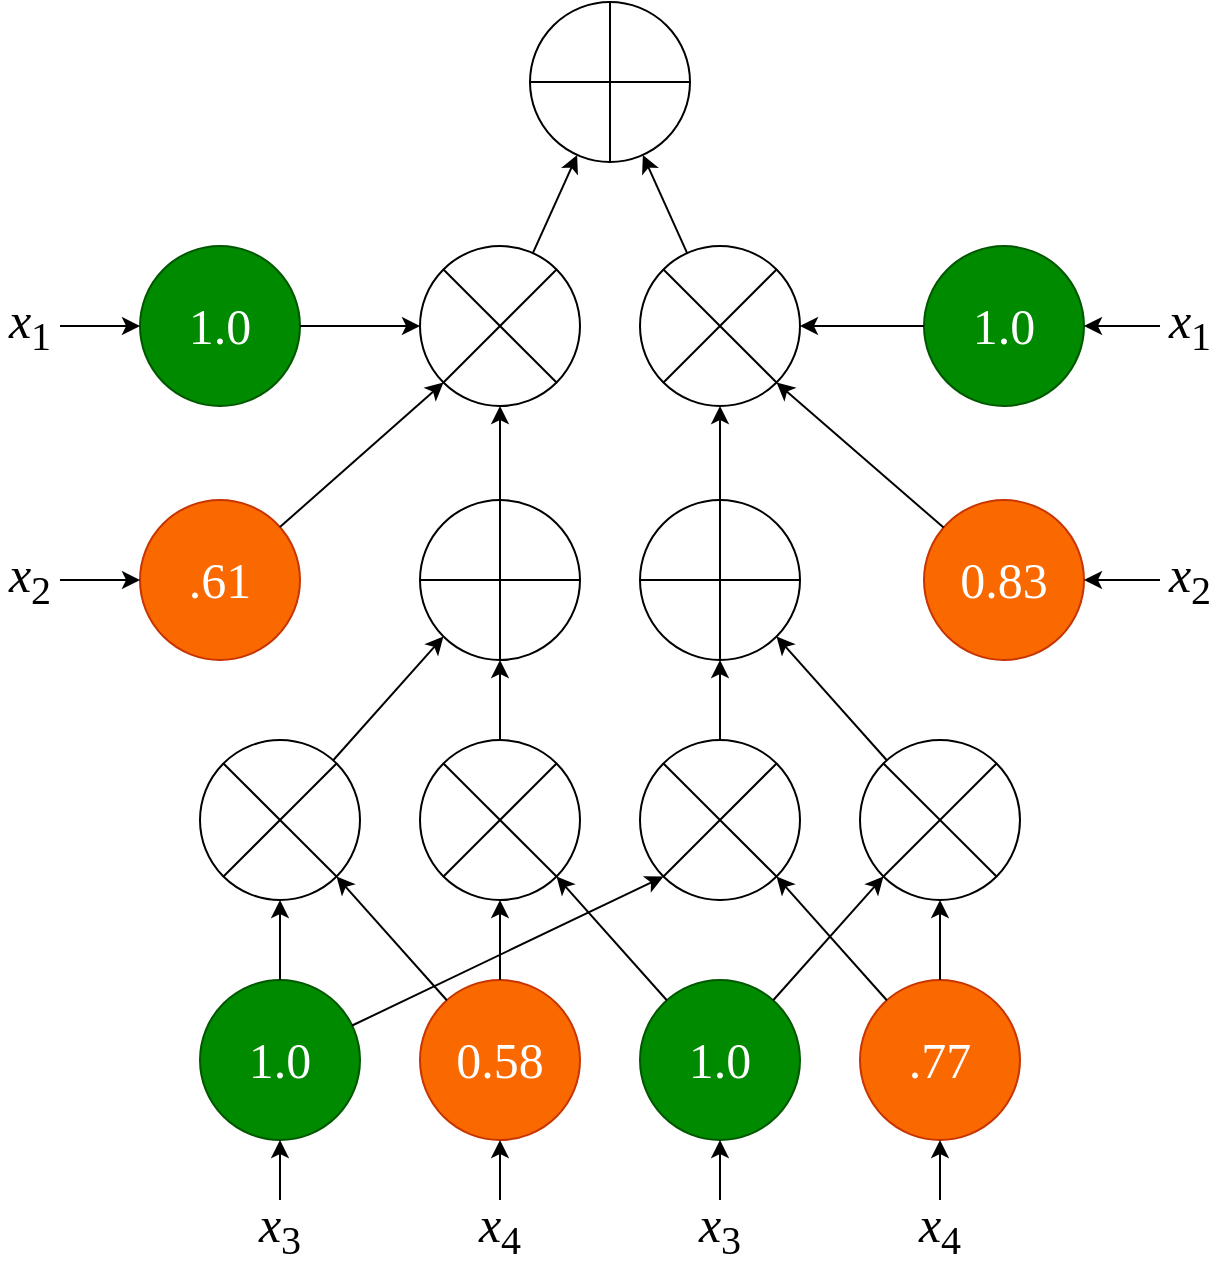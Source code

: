<mxfile version="21.2.8" type="device">
  <diagram name="Page-1" id="Inq1Hw6wfs_KIvEQWjql">
    <mxGraphModel dx="186" dy="606" grid="1" gridSize="10" guides="1" tooltips="1" connect="1" arrows="1" fold="1" page="1" pageScale="1" pageWidth="850" pageHeight="1100" math="0" shadow="0">
      <root>
        <mxCell id="0" />
        <mxCell id="1" parent="0" />
        <mxCell id="gyXMwO3ofP4Fgjw1sUbA-225" value="" style="group;fontFamily=Times New Roman;fontSize=25;fillColor=default;" parent="1" vertex="1" connectable="0">
          <mxGeometry x="850" width="610" height="629" as="geometry" />
        </mxCell>
        <mxCell id="gyXMwO3ofP4Fgjw1sUbA-120" value="&lt;font style=&quot;&quot;&gt;&lt;i style=&quot;font-size: 25px;&quot;&gt;x&lt;/i&gt;&lt;sub style=&quot;&quot;&gt;&lt;font style=&quot;font-size: 20px;&quot;&gt;4&lt;/font&gt;&lt;/sub&gt;&lt;/font&gt;" style="text;html=1;strokeColor=none;fillColor=none;align=center;verticalAlign=middle;whiteSpace=wrap;rounded=0;fontFamily=Times New Roman;fontSize=25;" parent="gyXMwO3ofP4Fgjw1sUbA-225" vertex="1">
          <mxGeometry x="235" y="599" width="30" height="30" as="geometry" />
        </mxCell>
        <mxCell id="gyXMwO3ofP4Fgjw1sUbA-122" value="&lt;font style=&quot;&quot;&gt;&lt;span style=&quot;font-size: 25px; font-style: italic;&quot;&gt;x&lt;/span&gt;&lt;sub style=&quot;&quot;&gt;&lt;font style=&quot;font-size: 20px;&quot;&gt;3&lt;/font&gt;&lt;/sub&gt;&lt;/font&gt;" style="text;html=1;strokeColor=none;fillColor=none;align=center;verticalAlign=middle;whiteSpace=wrap;rounded=0;fontFamily=Times New Roman;fontSize=25;" parent="gyXMwO3ofP4Fgjw1sUbA-225" vertex="1">
          <mxGeometry x="125" y="599" width="30" height="30" as="geometry" />
        </mxCell>
        <mxCell id="gyXMwO3ofP4Fgjw1sUbA-123" value="" style="group;fontFamily=Times New Roman;fontSize=25;fontColor=#FFFFFF;" parent="gyXMwO3ofP4Fgjw1sUbA-225" vertex="1" connectable="0">
          <mxGeometry x="100" y="489" width="80" height="80" as="geometry" />
        </mxCell>
        <mxCell id="gyXMwO3ofP4Fgjw1sUbA-124" value="1.0" style="ellipse;whiteSpace=wrap;html=1;aspect=fixed;fontFamily=Times New Roman;fontSize=25;fontColor=#ffffff;fillColor=#008a00;strokeColor=#005700;" parent="gyXMwO3ofP4Fgjw1sUbA-123" vertex="1">
          <mxGeometry width="80" height="80" as="geometry" />
        </mxCell>
        <mxCell id="gyXMwO3ofP4Fgjw1sUbA-121" value="" style="edgeStyle=orthogonalEdgeStyle;rounded=0;orthogonalLoop=1;jettySize=auto;html=1;fontFamily=Times New Roman;fontSize=25;" parent="gyXMwO3ofP4Fgjw1sUbA-225" source="gyXMwO3ofP4Fgjw1sUbA-122" target="gyXMwO3ofP4Fgjw1sUbA-124" edge="1">
          <mxGeometry relative="1" as="geometry" />
        </mxCell>
        <mxCell id="gyXMwO3ofP4Fgjw1sUbA-126" value="" style="group;fontFamily=Times New Roman;fontSize=25;fontColor=#FFFFFF;" parent="gyXMwO3ofP4Fgjw1sUbA-225" vertex="1" connectable="0">
          <mxGeometry x="210" y="489" width="80" height="80" as="geometry" />
        </mxCell>
        <mxCell id="gyXMwO3ofP4Fgjw1sUbA-127" value="&lt;font color=&quot;#ffffff&quot;&gt;0.58&lt;/font&gt;" style="ellipse;whiteSpace=wrap;html=1;aspect=fixed;fontFamily=Times New Roman;fontSize=25;fontColor=#000000;fillColor=#fa6800;strokeColor=#C73500;" parent="gyXMwO3ofP4Fgjw1sUbA-126" vertex="1">
          <mxGeometry width="80" height="80" as="geometry" />
        </mxCell>
        <mxCell id="gyXMwO3ofP4Fgjw1sUbA-119" value="" style="edgeStyle=orthogonalEdgeStyle;rounded=0;orthogonalLoop=1;jettySize=auto;html=1;fontFamily=Times New Roman;fontSize=25;" parent="gyXMwO3ofP4Fgjw1sUbA-225" source="gyXMwO3ofP4Fgjw1sUbA-120" target="gyXMwO3ofP4Fgjw1sUbA-127" edge="1">
          <mxGeometry relative="1" as="geometry" />
        </mxCell>
        <mxCell id="gyXMwO3ofP4Fgjw1sUbA-132" value="" style="shape=sumEllipse;perimeter=ellipsePerimeter;whiteSpace=wrap;html=1;backgroundOutline=1;fontFamily=Times New Roman;fontSize=25;fontColor=#FFFFFF;" parent="gyXMwO3ofP4Fgjw1sUbA-225" vertex="1">
          <mxGeometry x="100" y="369" width="80" height="80" as="geometry" />
        </mxCell>
        <mxCell id="gyXMwO3ofP4Fgjw1sUbA-134" value="&lt;font style=&quot;&quot;&gt;&lt;i style=&quot;font-size: 25px;&quot;&gt;x&lt;/i&gt;&lt;sub style=&quot;&quot;&gt;&lt;font style=&quot;font-size: 20px;&quot;&gt;4&lt;/font&gt;&lt;/sub&gt;&lt;/font&gt;" style="text;html=1;strokeColor=none;fillColor=none;align=center;verticalAlign=middle;whiteSpace=wrap;rounded=0;fontFamily=Times New Roman;fontSize=25;" parent="gyXMwO3ofP4Fgjw1sUbA-225" vertex="1">
          <mxGeometry x="455" y="599" width="30" height="30" as="geometry" />
        </mxCell>
        <mxCell id="gyXMwO3ofP4Fgjw1sUbA-136" value="&lt;font style=&quot;&quot;&gt;&lt;i style=&quot;font-size: 25px;&quot;&gt;x&lt;/i&gt;&lt;sub style=&quot;&quot;&gt;&lt;font style=&quot;font-size: 20px;&quot;&gt;3&lt;/font&gt;&lt;/sub&gt;&lt;/font&gt;" style="text;html=1;strokeColor=none;fillColor=none;align=center;verticalAlign=middle;whiteSpace=wrap;rounded=0;fontFamily=Times New Roman;fontSize=25;" parent="gyXMwO3ofP4Fgjw1sUbA-225" vertex="1">
          <mxGeometry x="345" y="599" width="30" height="30" as="geometry" />
        </mxCell>
        <mxCell id="gyXMwO3ofP4Fgjw1sUbA-137" value="" style="group;fontFamily=Times New Roman;fontSize=25;fontColor=#FFFFFF;" parent="gyXMwO3ofP4Fgjw1sUbA-225" vertex="1" connectable="0">
          <mxGeometry x="320" y="489" width="80" height="80" as="geometry" />
        </mxCell>
        <mxCell id="gyXMwO3ofP4Fgjw1sUbA-138" value="1.0" style="ellipse;whiteSpace=wrap;html=1;aspect=fixed;fontFamily=Times New Roman;fontSize=25;fontColor=#ffffff;fillColor=#008a00;strokeColor=#005700;" parent="gyXMwO3ofP4Fgjw1sUbA-137" vertex="1">
          <mxGeometry width="80" height="80" as="geometry" />
        </mxCell>
        <mxCell id="gyXMwO3ofP4Fgjw1sUbA-135" value="" style="edgeStyle=orthogonalEdgeStyle;rounded=0;orthogonalLoop=1;jettySize=auto;html=1;fontFamily=Times New Roman;fontSize=25;" parent="gyXMwO3ofP4Fgjw1sUbA-225" source="gyXMwO3ofP4Fgjw1sUbA-136" target="gyXMwO3ofP4Fgjw1sUbA-138" edge="1">
          <mxGeometry relative="1" as="geometry" />
        </mxCell>
        <mxCell id="gyXMwO3ofP4Fgjw1sUbA-140" value="" style="group;fontFamily=Times New Roman;fontSize=25;fontColor=#FFFFFF;" parent="gyXMwO3ofP4Fgjw1sUbA-225" vertex="1" connectable="0">
          <mxGeometry x="430" y="489" width="80" height="80" as="geometry" />
        </mxCell>
        <mxCell id="gyXMwO3ofP4Fgjw1sUbA-141" value=".77" style="ellipse;whiteSpace=wrap;html=1;aspect=fixed;fontFamily=Times New Roman;fontSize=25;fontColor=#FFFFFF;fillColor=#fa6800;strokeColor=#C73500;" parent="gyXMwO3ofP4Fgjw1sUbA-140" vertex="1">
          <mxGeometry width="80" height="80" as="geometry" />
        </mxCell>
        <mxCell id="gyXMwO3ofP4Fgjw1sUbA-146" value="" style="shape=sumEllipse;perimeter=ellipsePerimeter;whiteSpace=wrap;html=1;backgroundOutline=1;fontFamily=Times New Roman;fontSize=25;fontColor=#FFFFFF;" parent="gyXMwO3ofP4Fgjw1sUbA-225" vertex="1">
          <mxGeometry x="430" y="369" width="80" height="80" as="geometry" />
        </mxCell>
        <mxCell id="gyXMwO3ofP4Fgjw1sUbA-133" value="" style="edgeStyle=orthogonalEdgeStyle;rounded=0;orthogonalLoop=1;jettySize=auto;html=1;fontFamily=Times New Roman;fontSize=25;" parent="gyXMwO3ofP4Fgjw1sUbA-225" source="gyXMwO3ofP4Fgjw1sUbA-134" target="gyXMwO3ofP4Fgjw1sUbA-141" edge="1">
          <mxGeometry relative="1" as="geometry" />
        </mxCell>
        <mxCell id="gyXMwO3ofP4Fgjw1sUbA-147" value="" style="shape=orEllipse;perimeter=ellipsePerimeter;whiteSpace=wrap;html=1;backgroundOutline=1;fontFamily=Times New Roman;fontSize=25;fontColor=#FFFFFF;" parent="gyXMwO3ofP4Fgjw1sUbA-225" vertex="1">
          <mxGeometry x="210" y="249" width="80" height="80" as="geometry" />
        </mxCell>
        <mxCell id="gyXMwO3ofP4Fgjw1sUbA-151" value="" style="edgeStyle=orthogonalEdgeStyle;rounded=0;orthogonalLoop=1;jettySize=auto;html=1;fontFamily=Times New Roman;fontSize=25;fontColor=#FFFFFF;" parent="gyXMwO3ofP4Fgjw1sUbA-225" source="gyXMwO3ofP4Fgjw1sUbA-148" target="gyXMwO3ofP4Fgjw1sUbA-147" edge="1">
          <mxGeometry relative="1" as="geometry" />
        </mxCell>
        <mxCell id="gyXMwO3ofP4Fgjw1sUbA-148" value="" style="shape=sumEllipse;perimeter=ellipsePerimeter;whiteSpace=wrap;html=1;backgroundOutline=1;fontFamily=Times New Roman;fontSize=25;fontColor=#FFFFFF;" parent="gyXMwO3ofP4Fgjw1sUbA-225" vertex="1">
          <mxGeometry x="210" y="369" width="80" height="80" as="geometry" />
        </mxCell>
        <mxCell id="gyXMwO3ofP4Fgjw1sUbA-149" value="" style="shape=sumEllipse;perimeter=ellipsePerimeter;whiteSpace=wrap;html=1;backgroundOutline=1;fontFamily=Times New Roman;fontSize=25;fontColor=#FFFFFF;" parent="gyXMwO3ofP4Fgjw1sUbA-225" vertex="1">
          <mxGeometry x="320" y="369" width="80" height="80" as="geometry" />
        </mxCell>
        <mxCell id="gyXMwO3ofP4Fgjw1sUbA-150" value="" style="shape=orEllipse;perimeter=ellipsePerimeter;whiteSpace=wrap;html=1;backgroundOutline=1;fontFamily=Times New Roman;fontSize=25;fontColor=#FFFFFF;" parent="gyXMwO3ofP4Fgjw1sUbA-225" vertex="1">
          <mxGeometry x="320" y="249" width="80" height="80" as="geometry" />
        </mxCell>
        <mxCell id="gyXMwO3ofP4Fgjw1sUbA-131" value="" style="rounded=0;orthogonalLoop=1;jettySize=auto;html=1;entryX=0;entryY=1;entryDx=0;entryDy=0;fontFamily=Times New Roman;fontSize=25;fontColor=#FFFFFF;" parent="gyXMwO3ofP4Fgjw1sUbA-225" source="gyXMwO3ofP4Fgjw1sUbA-132" target="gyXMwO3ofP4Fgjw1sUbA-147" edge="1">
          <mxGeometry relative="1" as="geometry">
            <mxPoint x="200" y="249" as="targetPoint" />
          </mxGeometry>
        </mxCell>
        <mxCell id="gyXMwO3ofP4Fgjw1sUbA-155" value="" style="edgeStyle=orthogonalEdgeStyle;rounded=0;orthogonalLoop=1;jettySize=auto;html=1;fontFamily=Times New Roman;fontSize=25;fontColor=#FFFFFF;" parent="gyXMwO3ofP4Fgjw1sUbA-225" source="gyXMwO3ofP4Fgjw1sUbA-141" target="gyXMwO3ofP4Fgjw1sUbA-146" edge="1">
          <mxGeometry relative="1" as="geometry" />
        </mxCell>
        <mxCell id="gyXMwO3ofP4Fgjw1sUbA-156" value="" style="edgeStyle=orthogonalEdgeStyle;rounded=0;orthogonalLoop=1;jettySize=auto;html=1;fontFamily=Times New Roman;fontSize=25;fontColor=#FFFFFF;" parent="gyXMwO3ofP4Fgjw1sUbA-225" source="gyXMwO3ofP4Fgjw1sUbA-124" target="gyXMwO3ofP4Fgjw1sUbA-132" edge="1">
          <mxGeometry relative="1" as="geometry" />
        </mxCell>
        <mxCell id="gyXMwO3ofP4Fgjw1sUbA-157" value="" style="rounded=0;orthogonalLoop=1;jettySize=auto;html=1;entryX=1;entryY=1;entryDx=0;entryDy=0;fontFamily=Times New Roman;fontSize=25;fontColor=#FFFFFF;" parent="gyXMwO3ofP4Fgjw1sUbA-225" source="gyXMwO3ofP4Fgjw1sUbA-127" target="gyXMwO3ofP4Fgjw1sUbA-132" edge="1">
          <mxGeometry relative="1" as="geometry" />
        </mxCell>
        <mxCell id="gyXMwO3ofP4Fgjw1sUbA-158" value="" style="edgeStyle=orthogonalEdgeStyle;rounded=0;orthogonalLoop=1;jettySize=auto;html=1;fontFamily=Times New Roman;fontSize=25;fontColor=#FFFFFF;" parent="gyXMwO3ofP4Fgjw1sUbA-225" source="gyXMwO3ofP4Fgjw1sUbA-127" target="gyXMwO3ofP4Fgjw1sUbA-148" edge="1">
          <mxGeometry relative="1" as="geometry" />
        </mxCell>
        <mxCell id="gyXMwO3ofP4Fgjw1sUbA-154" value="" style="rounded=0;orthogonalLoop=1;jettySize=auto;html=1;entryX=1;entryY=1;entryDx=0;entryDy=0;fontFamily=Times New Roman;fontSize=25;fontColor=#FFFFFF;" parent="gyXMwO3ofP4Fgjw1sUbA-225" source="gyXMwO3ofP4Fgjw1sUbA-146" target="gyXMwO3ofP4Fgjw1sUbA-150" edge="1">
          <mxGeometry relative="1" as="geometry">
            <mxPoint x="470" y="249.0" as="targetPoint" />
          </mxGeometry>
        </mxCell>
        <mxCell id="gyXMwO3ofP4Fgjw1sUbA-160" value="" style="rounded=0;orthogonalLoop=1;jettySize=auto;html=1;entryX=0;entryY=1;entryDx=0;entryDy=0;fontFamily=Times New Roman;fontSize=25;fontColor=#FFFFFF;" parent="gyXMwO3ofP4Fgjw1sUbA-225" source="gyXMwO3ofP4Fgjw1sUbA-138" target="gyXMwO3ofP4Fgjw1sUbA-146" edge="1">
          <mxGeometry relative="1" as="geometry" />
        </mxCell>
        <mxCell id="gyXMwO3ofP4Fgjw1sUbA-152" value="" style="edgeStyle=orthogonalEdgeStyle;rounded=0;orthogonalLoop=1;jettySize=auto;html=1;fontFamily=Times New Roman;fontSize=25;fontColor=#FFFFFF;" parent="gyXMwO3ofP4Fgjw1sUbA-225" source="gyXMwO3ofP4Fgjw1sUbA-149" target="gyXMwO3ofP4Fgjw1sUbA-150" edge="1">
          <mxGeometry relative="1" as="geometry" />
        </mxCell>
        <mxCell id="gyXMwO3ofP4Fgjw1sUbA-162" value="" style="rounded=0;orthogonalLoop=1;jettySize=auto;html=1;entryX=1;entryY=1;entryDx=0;entryDy=0;fontFamily=Times New Roman;fontSize=25;fontColor=#FFFFFF;" parent="gyXMwO3ofP4Fgjw1sUbA-225" source="gyXMwO3ofP4Fgjw1sUbA-141" target="gyXMwO3ofP4Fgjw1sUbA-149" edge="1">
          <mxGeometry relative="1" as="geometry">
            <mxPoint x="630" y="529" as="targetPoint" />
          </mxGeometry>
        </mxCell>
        <mxCell id="gyXMwO3ofP4Fgjw1sUbA-164" value="" style="rounded=0;orthogonalLoop=1;jettySize=auto;html=1;entryX=0;entryY=1;entryDx=0;entryDy=0;fontFamily=Times New Roman;fontSize=25;fontColor=#FFFFFF;" parent="gyXMwO3ofP4Fgjw1sUbA-225" source="gyXMwO3ofP4Fgjw1sUbA-124" target="gyXMwO3ofP4Fgjw1sUbA-149" edge="1">
          <mxGeometry relative="1" as="geometry">
            <mxPoint x="-20" y="529" as="targetPoint" />
          </mxGeometry>
        </mxCell>
        <mxCell id="gyXMwO3ofP4Fgjw1sUbA-165" value="" style="rounded=0;orthogonalLoop=1;jettySize=auto;html=1;entryX=1;entryY=1;entryDx=0;entryDy=0;fontFamily=Times New Roman;fontSize=25;fontColor=#FFFFFF;" parent="gyXMwO3ofP4Fgjw1sUbA-225" source="gyXMwO3ofP4Fgjw1sUbA-138" target="gyXMwO3ofP4Fgjw1sUbA-148" edge="1">
          <mxGeometry relative="1" as="geometry" />
        </mxCell>
        <mxCell id="gyXMwO3ofP4Fgjw1sUbA-166" value="" style="shape=sumEllipse;perimeter=ellipsePerimeter;whiteSpace=wrap;html=1;backgroundOutline=1;fontFamily=Times New Roman;fontSize=25;fontColor=#FFFFFF;" parent="gyXMwO3ofP4Fgjw1sUbA-225" vertex="1">
          <mxGeometry x="210" y="122" width="80" height="80" as="geometry" />
        </mxCell>
        <mxCell id="gyXMwO3ofP4Fgjw1sUbA-209" value="" style="edgeStyle=orthogonalEdgeStyle;rounded=0;orthogonalLoop=1;jettySize=auto;html=1;fontFamily=Times New Roman;fontSize=25;fontColor=#FFFFFF;" parent="gyXMwO3ofP4Fgjw1sUbA-225" source="gyXMwO3ofP4Fgjw1sUbA-147" target="gyXMwO3ofP4Fgjw1sUbA-166" edge="1">
          <mxGeometry relative="1" as="geometry" />
        </mxCell>
        <mxCell id="gyXMwO3ofP4Fgjw1sUbA-167" value="" style="shape=sumEllipse;perimeter=ellipsePerimeter;whiteSpace=wrap;html=1;backgroundOutline=1;fontFamily=Times New Roman;fontSize=25;fontColor=#FFFFFF;" parent="gyXMwO3ofP4Fgjw1sUbA-225" vertex="1">
          <mxGeometry x="320" y="122" width="80" height="80" as="geometry" />
        </mxCell>
        <mxCell id="gyXMwO3ofP4Fgjw1sUbA-210" value="" style="edgeStyle=orthogonalEdgeStyle;rounded=0;orthogonalLoop=1;jettySize=auto;html=1;fontFamily=Times New Roman;fontSize=25;fontColor=#FFFFFF;" parent="gyXMwO3ofP4Fgjw1sUbA-225" source="gyXMwO3ofP4Fgjw1sUbA-150" target="gyXMwO3ofP4Fgjw1sUbA-167" edge="1">
          <mxGeometry relative="1" as="geometry" />
        </mxCell>
        <mxCell id="gyXMwO3ofP4Fgjw1sUbA-175" value="" style="group;fontFamily=Times New Roman;fontSize=25;fontColor=#FFFFFF;" parent="gyXMwO3ofP4Fgjw1sUbA-225" vertex="1" connectable="0">
          <mxGeometry x="462" y="249" width="80" height="80" as="geometry" />
        </mxCell>
        <mxCell id="gyXMwO3ofP4Fgjw1sUbA-176" value="0.83" style="ellipse;whiteSpace=wrap;html=1;aspect=fixed;fontFamily=Times New Roman;fontSize=25;fontColor=#FFFFFF;fillColor=#fa6800;strokeColor=#C73500;" parent="gyXMwO3ofP4Fgjw1sUbA-175" vertex="1">
          <mxGeometry width="80" height="80" as="geometry" />
        </mxCell>
        <mxCell id="gyXMwO3ofP4Fgjw1sUbA-178" value="" style="group;fontFamily=Times New Roman;fontSize=25;fontColor=#FFFFFF;" parent="gyXMwO3ofP4Fgjw1sUbA-225" vertex="1" connectable="0">
          <mxGeometry x="462" y="129" width="80" height="80" as="geometry" />
        </mxCell>
        <mxCell id="gyXMwO3ofP4Fgjw1sUbA-179" value="&lt;font style=&quot;font-size: 25px;&quot;&gt;1.0&lt;/font&gt;" style="ellipse;whiteSpace=wrap;html=1;aspect=fixed;fontFamily=Times New Roman;fontSize=25;fontColor=#ffffff;fillColor=#008a00;strokeColor=#005700;" parent="gyXMwO3ofP4Fgjw1sUbA-178" vertex="1">
          <mxGeometry y="-7" width="80" height="80" as="geometry" />
        </mxCell>
        <mxCell id="gyXMwO3ofP4Fgjw1sUbA-200" value="" style="group;fontFamily=Times New Roman;fontSize=25;fontColor=#FFFFFF;" parent="gyXMwO3ofP4Fgjw1sUbA-225" vertex="1" connectable="0">
          <mxGeometry x="70" y="249" width="80" height="80" as="geometry" />
        </mxCell>
        <mxCell id="gyXMwO3ofP4Fgjw1sUbA-201" value="&lt;font color=&quot;#ffffff&quot;&gt;.61&lt;/font&gt;" style="ellipse;whiteSpace=wrap;html=1;aspect=fixed;fontFamily=Times New Roman;fontSize=25;fontColor=#000000;fillColor=#fa6800;strokeColor=#C73500;" parent="gyXMwO3ofP4Fgjw1sUbA-200" vertex="1">
          <mxGeometry width="80" height="80" as="geometry" />
        </mxCell>
        <mxCell id="gyXMwO3ofP4Fgjw1sUbA-203" value="" style="group;fontFamily=Times New Roman;fontSize=25;fontColor=#FFFFFF;fillColor=default;" parent="gyXMwO3ofP4Fgjw1sUbA-225" vertex="1" connectable="0">
          <mxGeometry x="70" y="129" width="80" height="80" as="geometry" />
        </mxCell>
        <mxCell id="gyXMwO3ofP4Fgjw1sUbA-204" value="&lt;font color=&quot;#ffffff&quot; style=&quot;font-size: 25px;&quot;&gt;1.0&lt;/font&gt;" style="ellipse;whiteSpace=wrap;html=1;aspect=fixed;fontFamily=Times New Roman;fontSize=25;fillColor=#008a00;strokeColor=#005700;fontColor=#ffffff;" parent="gyXMwO3ofP4Fgjw1sUbA-203" vertex="1">
          <mxGeometry y="-7" width="80" height="80" as="geometry" />
        </mxCell>
        <mxCell id="gyXMwO3ofP4Fgjw1sUbA-206" value="" style="shape=orEllipse;perimeter=ellipsePerimeter;whiteSpace=wrap;html=1;backgroundOutline=1;fontFamily=Times New Roman;fontSize=25;fontColor=#FFFFFF;" parent="gyXMwO3ofP4Fgjw1sUbA-225" vertex="1">
          <mxGeometry x="265" width="80" height="80" as="geometry" />
        </mxCell>
        <mxCell id="gyXMwO3ofP4Fgjw1sUbA-211" value="" style="rounded=0;orthogonalLoop=1;jettySize=auto;html=1;entryX=1;entryY=1;entryDx=0;entryDy=0;fontFamily=Times New Roman;fontSize=25;fontColor=#FFFFFF;" parent="gyXMwO3ofP4Fgjw1sUbA-225" source="gyXMwO3ofP4Fgjw1sUbA-176" target="gyXMwO3ofP4Fgjw1sUbA-167" edge="1">
          <mxGeometry relative="1" as="geometry" />
        </mxCell>
        <mxCell id="gyXMwO3ofP4Fgjw1sUbA-212" value="" style="edgeStyle=orthogonalEdgeStyle;rounded=0;orthogonalLoop=1;jettySize=auto;html=1;fontFamily=Times New Roman;fontSize=25;fontColor=#FFFFFF;" parent="gyXMwO3ofP4Fgjw1sUbA-225" source="gyXMwO3ofP4Fgjw1sUbA-179" target="gyXMwO3ofP4Fgjw1sUbA-167" edge="1">
          <mxGeometry relative="1" as="geometry" />
        </mxCell>
        <mxCell id="gyXMwO3ofP4Fgjw1sUbA-213" value="" style="rounded=0;orthogonalLoop=1;jettySize=auto;html=1;entryX=0;entryY=1;entryDx=0;entryDy=0;fontFamily=Times New Roman;fontSize=25;fontColor=#FFFFFF;" parent="gyXMwO3ofP4Fgjw1sUbA-225" source="gyXMwO3ofP4Fgjw1sUbA-201" target="gyXMwO3ofP4Fgjw1sUbA-166" edge="1">
          <mxGeometry relative="1" as="geometry" />
        </mxCell>
        <mxCell id="gyXMwO3ofP4Fgjw1sUbA-207" value="" style="rounded=0;orthogonalLoop=1;jettySize=auto;html=1;fontFamily=Times New Roman;fontSize=25;fontColor=#FFFFFF;" parent="gyXMwO3ofP4Fgjw1sUbA-225" source="gyXMwO3ofP4Fgjw1sUbA-166" target="gyXMwO3ofP4Fgjw1sUbA-206" edge="1">
          <mxGeometry relative="1" as="geometry" />
        </mxCell>
        <mxCell id="gyXMwO3ofP4Fgjw1sUbA-214" value="" style="edgeStyle=orthogonalEdgeStyle;rounded=0;orthogonalLoop=1;jettySize=auto;html=1;fontFamily=Times New Roman;fontSize=25;fontColor=#FFFFFF;" parent="gyXMwO3ofP4Fgjw1sUbA-225" source="gyXMwO3ofP4Fgjw1sUbA-204" target="gyXMwO3ofP4Fgjw1sUbA-166" edge="1">
          <mxGeometry relative="1" as="geometry" />
        </mxCell>
        <mxCell id="gyXMwO3ofP4Fgjw1sUbA-222" value="" style="edgeStyle=orthogonalEdgeStyle;rounded=0;orthogonalLoop=1;jettySize=auto;html=1;fontFamily=Times New Roman;fontSize=25;" parent="gyXMwO3ofP4Fgjw1sUbA-225" source="gyXMwO3ofP4Fgjw1sUbA-215" target="gyXMwO3ofP4Fgjw1sUbA-201" edge="1">
          <mxGeometry relative="1" as="geometry" />
        </mxCell>
        <mxCell id="gyXMwO3ofP4Fgjw1sUbA-215" value="&lt;font style=&quot;&quot;&gt;&lt;i style=&quot;font-size: 25px;&quot;&gt;x&lt;/i&gt;&lt;sub style=&quot;&quot;&gt;&lt;font style=&quot;font-size: 20px;&quot;&gt;2&lt;/font&gt;&lt;/sub&gt;&lt;/font&gt;" style="text;html=1;strokeColor=none;fillColor=none;align=center;verticalAlign=middle;whiteSpace=wrap;rounded=0;fontFamily=Times New Roman;fontSize=25;" parent="gyXMwO3ofP4Fgjw1sUbA-225" vertex="1">
          <mxGeometry y="274" width="30" height="30" as="geometry" />
        </mxCell>
        <mxCell id="gyXMwO3ofP4Fgjw1sUbA-221" value="" style="edgeStyle=orthogonalEdgeStyle;rounded=0;orthogonalLoop=1;jettySize=auto;html=1;fontFamily=Times New Roman;fontSize=25;" parent="gyXMwO3ofP4Fgjw1sUbA-225" source="gyXMwO3ofP4Fgjw1sUbA-216" target="gyXMwO3ofP4Fgjw1sUbA-204" edge="1">
          <mxGeometry relative="1" as="geometry" />
        </mxCell>
        <mxCell id="gyXMwO3ofP4Fgjw1sUbA-216" value="&lt;font style=&quot;&quot;&gt;&lt;i style=&quot;font-size: 25px;&quot;&gt;x&lt;/i&gt;&lt;sub style=&quot;&quot;&gt;&lt;font style=&quot;font-size: 20px;&quot;&gt;1&lt;/font&gt;&lt;/sub&gt;&lt;/font&gt;" style="text;html=1;strokeColor=none;fillColor=none;align=center;verticalAlign=middle;whiteSpace=wrap;rounded=0;fontFamily=Times New Roman;fontSize=25;" parent="gyXMwO3ofP4Fgjw1sUbA-225" vertex="1">
          <mxGeometry y="147" width="30" height="30" as="geometry" />
        </mxCell>
        <mxCell id="gyXMwO3ofP4Fgjw1sUbA-224" value="" style="edgeStyle=orthogonalEdgeStyle;rounded=0;orthogonalLoop=1;jettySize=auto;html=1;fontFamily=Times New Roman;fontSize=25;" parent="gyXMwO3ofP4Fgjw1sUbA-225" source="gyXMwO3ofP4Fgjw1sUbA-219" target="gyXMwO3ofP4Fgjw1sUbA-176" edge="1">
          <mxGeometry relative="1" as="geometry" />
        </mxCell>
        <mxCell id="gyXMwO3ofP4Fgjw1sUbA-219" value="&lt;font style=&quot;&quot;&gt;&lt;i style=&quot;font-size: 25px;&quot;&gt;x&lt;/i&gt;&lt;sub style=&quot;&quot;&gt;&lt;font style=&quot;font-size: 20px;&quot;&gt;2&lt;/font&gt;&lt;/sub&gt;&lt;/font&gt;" style="text;html=1;strokeColor=none;fillColor=none;align=center;verticalAlign=middle;whiteSpace=wrap;rounded=0;fontFamily=Times New Roman;fontSize=25;" parent="gyXMwO3ofP4Fgjw1sUbA-225" vertex="1">
          <mxGeometry x="580" y="274" width="30" height="30" as="geometry" />
        </mxCell>
        <mxCell id="gyXMwO3ofP4Fgjw1sUbA-223" value="" style="edgeStyle=orthogonalEdgeStyle;rounded=0;orthogonalLoop=1;jettySize=auto;html=1;fontFamily=Times New Roman;fontSize=25;" parent="gyXMwO3ofP4Fgjw1sUbA-225" source="gyXMwO3ofP4Fgjw1sUbA-220" target="gyXMwO3ofP4Fgjw1sUbA-179" edge="1">
          <mxGeometry relative="1" as="geometry" />
        </mxCell>
        <mxCell id="gyXMwO3ofP4Fgjw1sUbA-220" value="&lt;font style=&quot;&quot;&gt;&lt;i style=&quot;font-size: 25px;&quot;&gt;x&lt;/i&gt;&lt;sub style=&quot;&quot;&gt;&lt;font style=&quot;font-size: 20px;&quot;&gt;1&lt;/font&gt;&lt;/sub&gt;&lt;/font&gt;" style="text;html=1;strokeColor=none;fillColor=none;align=center;verticalAlign=middle;whiteSpace=wrap;rounded=0;fontFamily=Times New Roman;fontSize=25;" parent="gyXMwO3ofP4Fgjw1sUbA-225" vertex="1">
          <mxGeometry x="580" y="147" width="30" height="30" as="geometry" />
        </mxCell>
        <mxCell id="gyXMwO3ofP4Fgjw1sUbA-208" value="" style="rounded=0;orthogonalLoop=1;jettySize=auto;html=1;fontFamily=Times New Roman;fontSize=25;fontColor=#FFFFFF;" parent="gyXMwO3ofP4Fgjw1sUbA-225" source="gyXMwO3ofP4Fgjw1sUbA-167" target="gyXMwO3ofP4Fgjw1sUbA-206" edge="1">
          <mxGeometry relative="1" as="geometry" />
        </mxCell>
      </root>
    </mxGraphModel>
  </diagram>
</mxfile>
